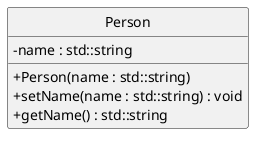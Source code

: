 @startuml person
hide circle
skinparam classAttributeIconSize 0

class Person {
  - name : std::string
  + Person(name : std::string)
  + setName(name : std::string) : void
  + getName() : std::string
}

@enduml
